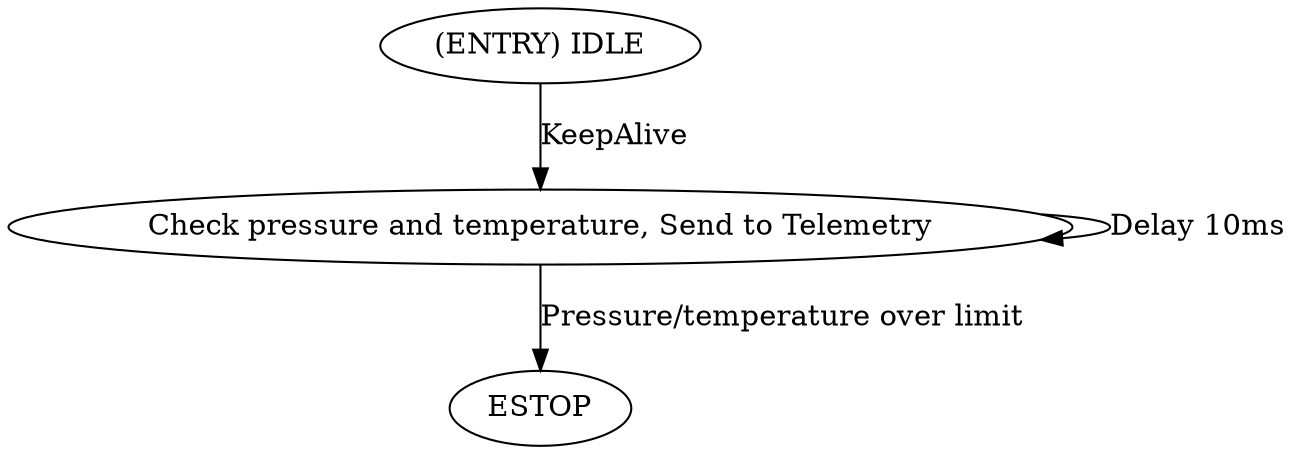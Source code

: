 digraph {
    S00 [label="(ENTRY) IDLE"];
        S01 [label="Check pressure and temperature, Send to Telemetry"];
	    S02 [label="ESTOP"];

    S00 -> S01 [label="KeepAlive"];
        S01 -> S01 [label="Delay 10ms"];
	    S01 -> S02 [label="Pressure/temperature over limit"];
	    }